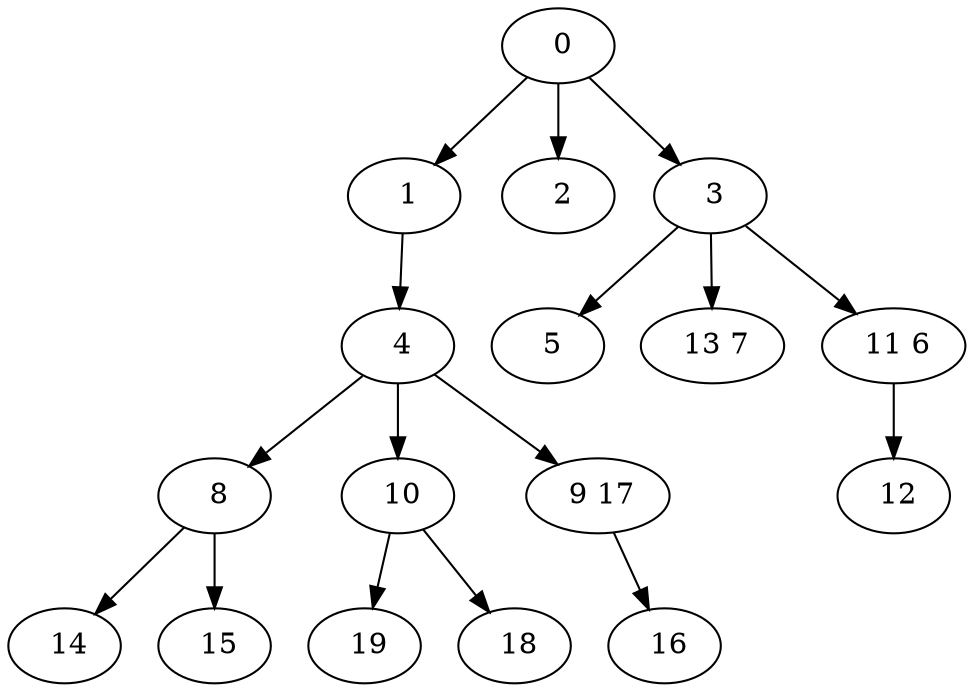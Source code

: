 digraph mytree {
" 0" -> " 1";
" 0" -> " 2";
" 0" -> " 3";
" 1" -> " 4";
" 2";
" 3" -> " 5";
" 3" -> " 13 7";
" 3" -> " 11 6";
" 4" -> " 8";
" 4" -> " 10";
" 4" -> " 9 17";
" 5";
" 13 7";
" 11 6" -> " 12";
" 16";
" 8" -> " 14";
" 8" -> " 15";
" 10" -> " 19";
" 10" -> " 18";
" 19";
" 9 17" -> " 16";
" 14";
" 15";
" 18";
" 12";
}
